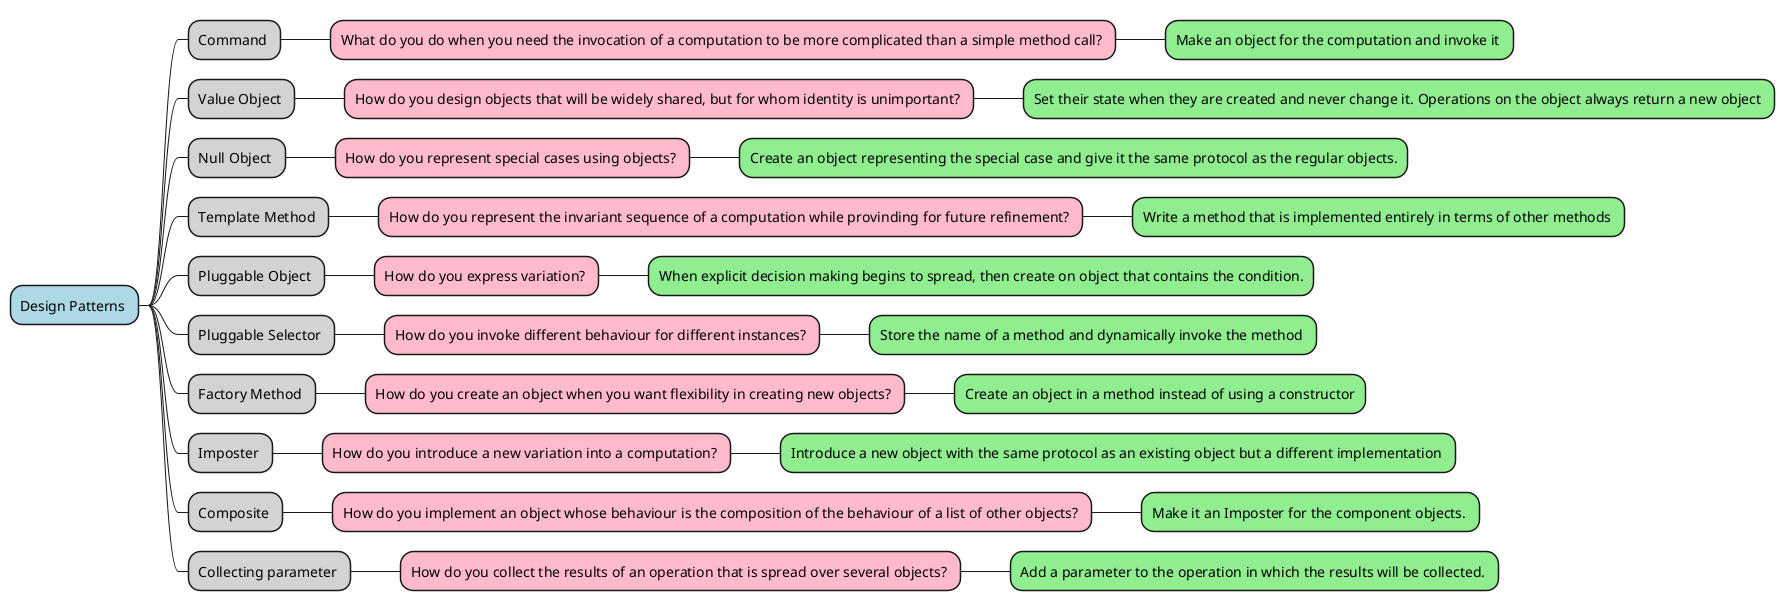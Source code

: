 @startmindmap Red Bar Patterns
<style>
mindmapDiagram {
    .green {
        BackgroundColor lightgreen
    }
    .rose {
        BackgroundColor #FFBBCC
    }
    .blue {
        BackgroundColor lightblue
    }
    .grey {
        BackgroundColor lightgrey
    }
}
</style>
*  Design Patterns <<blue>>
** Command <<grey>>
*** What do you do when you need the invocation of a computation to be more complicated than a simple method call? <<rose>>
**** Make an object for the computation and invoke it <<green>>
** Value Object <<grey>>
*** How do you design objects that will be widely shared, but for whom identity is unimportant? <<rose>>
**** Set their state when they are created and never change it. Operations on the object always return a new object <<green>>
** Null Object <<grey>>
*** How do you represent special cases using objects? <<rose>>
****  Create an object representing the special case and give it the same protocol as the regular objects.<<green>>
** Template Method <<grey>>
*** How do you represent the invariant sequence of a computation while provinding for future refinement? <<rose>>
**** Write a method that is implemented entirely in terms of other methods <<green>>
** Pluggable Object <<grey>>
*** How do you express variation? <<rose>>
****  When explicit decision making begins to spread, then create on object that contains the condition.<<green>>
** Pluggable Selector <<grey>>
*** How do you invoke different behaviour for different instances? <<rose>>
**** Store the name of a method and dynamically invoke the method <<green>>
** Factory Method <<grey>>
*** How do you create an object when you want flexibility in creating new objects? <<rose>>
****  Create an object in a method instead of using a constructor<<green>>
** Imposter <<grey>>
*** How do you introduce a new variation into a computation? <<rose>>
**** Introduce a new object with the same protocol as an existing object but a different implementation <<green>>
** Composite <<grey>>
*** How do you implement an object whose behaviour is the composition of the behaviour of a list of other objects? <<rose>>
**** Make it an Imposter for the component objects. <<green>>
** Collecting parameter <<grey>>
*** How do you collect the results of an operation that is spread over several objects? <<rose>>
**** Add a parameter to the operation in which the results will be collected. <<green>>


@endmindmap